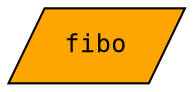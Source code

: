 digraph fibo_cg
{
  graph [rankdir="TB", nodesep = "0.175"];
  node [fontname="Courier", fontsize="12", style="filled"];
  edge [fontname="Courier", fontsize="12"];

  fibo  [label="fibo", ntype="node", argix="-1", dataspec="na", bb="-1", shape="parallelogram", fillcolor="orange"];


}
